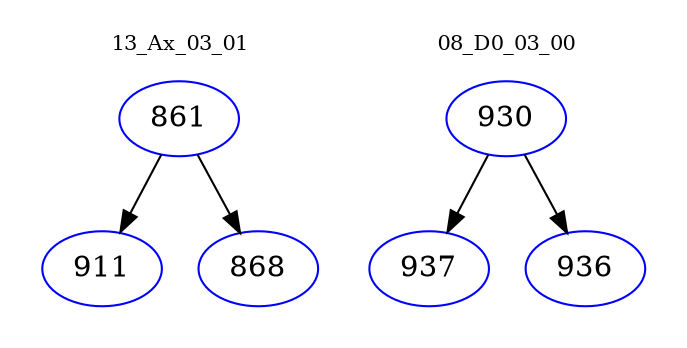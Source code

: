 digraph{
subgraph cluster_0 {
color = white
label = "13_Ax_03_01";
fontsize=10;
T0_861 [label="861", color="blue"]
T0_861 -> T0_911 [color="black"]
T0_911 [label="911", color="blue"]
T0_861 -> T0_868 [color="black"]
T0_868 [label="868", color="blue"]
}
subgraph cluster_1 {
color = white
label = "08_D0_03_00";
fontsize=10;
T1_930 [label="930", color="blue"]
T1_930 -> T1_937 [color="black"]
T1_937 [label="937", color="blue"]
T1_930 -> T1_936 [color="black"]
T1_936 [label="936", color="blue"]
}
}
